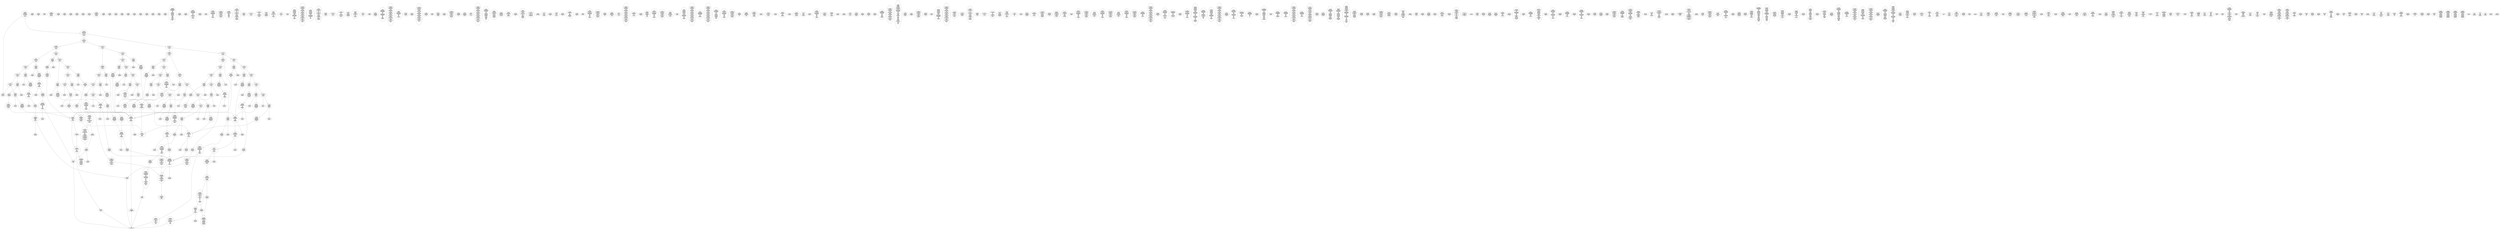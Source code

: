 /* Generated by GvGen v.1.0 (https://www.github.com/stricaud/gvgen) */

digraph G {
compound=true;
   node1 [label="[anywhere]"];
   node2 [label="# 0x0
PUSHX Data
PUSHX Data
MSTORE
PUSHX LogicData
CALLDATASIZE
LT
PUSHX Data
JUMPI
"];
   node3 [label="# 0xd
PUSHX Data
CALLDATALOAD
PUSHX BitData
SHR
PUSHX LogicData
GT
PUSHX Data
JUMPI
"];
   node4 [label="# 0x1e
PUSHX LogicData
GT
PUSHX Data
JUMPI
"];
   node5 [label="# 0x29
PUSHX LogicData
GT
PUSHX Data
JUMPI
"];
   node6 [label="# 0x34
PUSHX LogicData
EQ
PUSHX Data
JUMPI
"];
   node7 [label="# 0x3f
PUSHX LogicData
EQ
PUSHX Data
JUMPI
"];
   node8 [label="# 0x4a
PUSHX LogicData
EQ
PUSHX Data
JUMPI
"];
   node9 [label="# 0x55
PUSHX LogicData
EQ
PUSHX Data
JUMPI
"];
   node10 [label="# 0x60
PUSHX LogicData
EQ
PUSHX Data
JUMPI
"];
   node11 [label="# 0x6b
PUSHX Data
REVERT
"];
   node12 [label="# 0x6f
JUMPDEST
PUSHX LogicData
EQ
PUSHX Data
JUMPI
"];
   node13 [label="# 0x7b
PUSHX LogicData
EQ
PUSHX Data
JUMPI
"];
   node14 [label="# 0x86
PUSHX LogicData
EQ
PUSHX Data
JUMPI
"];
   node15 [label="# 0x91
PUSHX LogicData
EQ
PUSHX Data
JUMPI
"];
   node16 [label="# 0x9c
PUSHX Data
REVERT
"];
   node17 [label="# 0xa0
JUMPDEST
PUSHX LogicData
GT
PUSHX Data
JUMPI
"];
   node18 [label="# 0xac
PUSHX LogicData
EQ
PUSHX Data
JUMPI
"];
   node19 [label="# 0xb7
PUSHX LogicData
EQ
PUSHX Data
JUMPI
"];
   node20 [label="# 0xc2
PUSHX LogicData
EQ
PUSHX Data
JUMPI
"];
   node21 [label="# 0xcd
PUSHX LogicData
EQ
PUSHX Data
JUMPI
"];
   node22 [label="# 0xd8
PUSHX LogicData
EQ
PUSHX Data
JUMPI
"];
   node23 [label="# 0xe3
PUSHX Data
REVERT
"];
   node24 [label="# 0xe7
JUMPDEST
PUSHX LogicData
EQ
PUSHX Data
JUMPI
"];
   node25 [label="# 0xf3
PUSHX LogicData
EQ
PUSHX Data
JUMPI
"];
   node26 [label="# 0xfe
PUSHX LogicData
EQ
PUSHX Data
JUMPI
"];
   node27 [label="# 0x109
PUSHX LogicData
EQ
PUSHX Data
JUMPI
"];
   node28 [label="# 0x114
PUSHX Data
REVERT
"];
   node29 [label="# 0x118
JUMPDEST
PUSHX LogicData
GT
PUSHX Data
JUMPI
"];
   node30 [label="# 0x124
PUSHX LogicData
GT
PUSHX Data
JUMPI
"];
   node31 [label="# 0x12f
PUSHX LogicData
EQ
PUSHX Data
JUMPI
"];
   node32 [label="# 0x13a
PUSHX LogicData
EQ
PUSHX Data
JUMPI
"];
   node33 [label="# 0x145
PUSHX LogicData
EQ
PUSHX Data
JUMPI
"];
   node34 [label="# 0x150
PUSHX LogicData
EQ
PUSHX Data
JUMPI
"];
   node35 [label="# 0x15b
PUSHX LogicData
EQ
PUSHX Data
JUMPI
"];
   node36 [label="# 0x166
PUSHX Data
REVERT
"];
   node37 [label="# 0x16a
JUMPDEST
PUSHX LogicData
EQ
PUSHX Data
JUMPI
"];
   node38 [label="# 0x176
PUSHX LogicData
EQ
PUSHX Data
JUMPI
"];
   node39 [label="# 0x181
PUSHX LogicData
EQ
PUSHX Data
JUMPI
"];
   node40 [label="# 0x18c
PUSHX LogicData
EQ
PUSHX Data
JUMPI
"];
   node41 [label="# 0x197
PUSHX Data
REVERT
"];
   node42 [label="# 0x19b
JUMPDEST
PUSHX LogicData
GT
PUSHX Data
JUMPI
"];
   node43 [label="# 0x1a7
PUSHX LogicData
EQ
PUSHX Data
JUMPI
"];
   node44 [label="# 0x1b2
PUSHX LogicData
EQ
PUSHX Data
JUMPI
"];
   node45 [label="# 0x1bd
PUSHX LogicData
EQ
PUSHX Data
JUMPI
"];
   node46 [label="# 0x1c8
PUSHX LogicData
EQ
PUSHX Data
JUMPI
"];
   node47 [label="# 0x1d3
PUSHX LogicData
EQ
PUSHX Data
JUMPI
"];
   node48 [label="# 0x1de
PUSHX Data
REVERT
"];
   node49 [label="# 0x1e2
JUMPDEST
PUSHX LogicData
EQ
PUSHX Data
JUMPI
"];
   node50 [label="# 0x1ee
PUSHX LogicData
EQ
PUSHX Data
JUMPI
"];
   node51 [label="# 0x1f9
PUSHX LogicData
EQ
PUSHX Data
JUMPI
"];
   node52 [label="# 0x204
PUSHX LogicData
EQ
PUSHX Data
JUMPI
"];
   node53 [label="# 0x20f
JUMPDEST
PUSHX Data
REVERT
"];
   node54 [label="# 0x214
JUMPDEST
CALLVALUE
ISZERO
PUSHX Data
JUMPI
"];
   node55 [label="# 0x21c
PUSHX Data
REVERT
"];
   node56 [label="# 0x220
JUMPDEST
PUSHX Data
PUSHX Data
CALLDATASIZE
PUSHX Data
PUSHX Data
JUMP
"];
   node57 [label="# 0x22f
JUMPDEST
PUSHX Data
JUMP
"];
   node58 [label="# 0x234
JUMPDEST
PUSHX MemData
MLOAD
ISZERO
ISZERO
MSTORE
PUSHX ArithData
ADD
"];
   node59 [label="# 0x240
JUMPDEST
PUSHX MemData
MLOAD
SUB
RETURN
"];
   node60 [label="# 0x249
JUMPDEST
CALLVALUE
ISZERO
PUSHX Data
JUMPI
"];
   node61 [label="# 0x251
PUSHX Data
REVERT
"];
   node62 [label="# 0x255
JUMPDEST
PUSHX Data
PUSHX Data
CALLDATASIZE
PUSHX Data
PUSHX Data
JUMP
"];
   node63 [label="# 0x264
JUMPDEST
PUSHX Data
JUMP
"];
   node64 [label="# 0x269
JUMPDEST
STOP
"];
   node65 [label="# 0x26b
JUMPDEST
CALLVALUE
ISZERO
PUSHX Data
JUMPI
"];
   node66 [label="# 0x273
PUSHX Data
REVERT
"];
   node67 [label="# 0x277
JUMPDEST
PUSHX Data
PUSHX Data
JUMP
"];
   node68 [label="# 0x280
JUMPDEST
PUSHX MemData
MLOAD
PUSHX Data
PUSHX Data
JUMP
"];
   node69 [label="# 0x28d
JUMPDEST
CALLVALUE
ISZERO
PUSHX Data
JUMPI
"];
   node70 [label="# 0x295
PUSHX Data
REVERT
"];
   node71 [label="# 0x299
JUMPDEST
PUSHX Data
PUSHX Data
CALLDATASIZE
PUSHX Data
PUSHX Data
JUMP
"];
   node72 [label="# 0x2a8
JUMPDEST
PUSHX Data
JUMP
"];
   node73 [label="# 0x2ad
JUMPDEST
PUSHX MemData
MLOAD
PUSHX ArithData
PUSHX BitData
PUSHX BitData
SHL
SUB
AND
MSTORE
PUSHX ArithData
ADD
PUSHX Data
JUMP
"];
   node74 [label="# 0x2c5
JUMPDEST
CALLVALUE
ISZERO
PUSHX Data
JUMPI
"];
   node75 [label="# 0x2cd
PUSHX Data
REVERT
"];
   node76 [label="# 0x2d1
JUMPDEST
PUSHX Data
PUSHX Data
JUMP
"];
   node77 [label="# 0x2da
JUMPDEST
CALLVALUE
ISZERO
PUSHX Data
JUMPI
"];
   node78 [label="# 0x2e2
PUSHX Data
REVERT
"];
   node79 [label="# 0x2e6
JUMPDEST
PUSHX Data
PUSHX Data
CALLDATASIZE
PUSHX Data
PUSHX Data
JUMP
"];
   node80 [label="# 0x2f5
JUMPDEST
PUSHX Data
JUMP
"];
   node81 [label="# 0x2fa
JUMPDEST
CALLVALUE
ISZERO
PUSHX Data
JUMPI
"];
   node82 [label="# 0x302
PUSHX Data
REVERT
"];
   node83 [label="# 0x306
JUMPDEST
PUSHX Data
PUSHX StorData
SLOAD
JUMP
"];
   node84 [label="# 0x310
JUMPDEST
PUSHX MemData
MLOAD
MSTORE
PUSHX ArithData
ADD
PUSHX Data
JUMP
"];
   node85 [label="# 0x31e
JUMPDEST
CALLVALUE
ISZERO
PUSHX Data
JUMPI
"];
   node86 [label="# 0x326
PUSHX Data
REVERT
"];
   node87 [label="# 0x32a
JUMPDEST
PUSHX StorData
SLOAD
PUSHX Data
JUMP
"];
   node88 [label="# 0x333
JUMPDEST
CALLVALUE
ISZERO
PUSHX Data
JUMPI
"];
   node89 [label="# 0x33b
PUSHX Data
REVERT
"];
   node90 [label="# 0x33f
JUMPDEST
PUSHX Data
PUSHX StorData
SLOAD
JUMP
"];
   node91 [label="# 0x349
JUMPDEST
CALLVALUE
ISZERO
PUSHX Data
JUMPI
"];
   node92 [label="# 0x351
PUSHX Data
REVERT
"];
   node93 [label="# 0x355
JUMPDEST
PUSHX Data
PUSHX Data
CALLDATASIZE
PUSHX Data
PUSHX Data
JUMP
"];
   node94 [label="# 0x364
JUMPDEST
PUSHX Data
JUMP
"];
   node95 [label="# 0x369
JUMPDEST
CALLVALUE
ISZERO
PUSHX Data
JUMPI
"];
   node96 [label="# 0x371
PUSHX Data
REVERT
"];
   node97 [label="# 0x375
JUMPDEST
PUSHX Data
PUSHX Data
CALLDATASIZE
PUSHX Data
PUSHX Data
JUMP
"];
   node98 [label="# 0x384
JUMPDEST
PUSHX Data
JUMP
"];
   node99 [label="# 0x389
JUMPDEST
PUSHX Data
PUSHX Data
JUMP
"];
   node100 [label="# 0x391
JUMPDEST
CALLVALUE
ISZERO
PUSHX Data
JUMPI
"];
   node101 [label="# 0x399
PUSHX Data
REVERT
"];
   node102 [label="# 0x39d
JUMPDEST
PUSHX Data
PUSHX Data
CALLDATASIZE
PUSHX Data
PUSHX Data
JUMP
"];
   node103 [label="# 0x3ac
JUMPDEST
PUSHX Data
JUMP
"];
   node104 [label="# 0x3b1
JUMPDEST
CALLVALUE
ISZERO
PUSHX Data
JUMPI
"];
   node105 [label="# 0x3b9
PUSHX Data
REVERT
"];
   node106 [label="# 0x3bd
JUMPDEST
PUSHX Data
PUSHX Data
CALLDATASIZE
PUSHX Data
PUSHX Data
JUMP
"];
   node107 [label="# 0x3cc
JUMPDEST
PUSHX Data
JUMP
"];
   node108 [label="# 0x3d1
JUMPDEST
PUSHX MemData
MLOAD
PUSHX Data
PUSHX Data
JUMP
"];
   node109 [label="# 0x3de
JUMPDEST
CALLVALUE
ISZERO
PUSHX Data
JUMPI
"];
   node110 [label="# 0x3e6
PUSHX Data
REVERT
"];
   node111 [label="# 0x3ea
JUMPDEST
PUSHX Data
PUSHX Data
CALLDATASIZE
PUSHX Data
PUSHX Data
JUMP
"];
   node112 [label="# 0x3f9
JUMPDEST
PUSHX Data
JUMP
"];
   node113 [label="# 0x3fe
JUMPDEST
CALLVALUE
ISZERO
PUSHX Data
JUMPI
"];
   node114 [label="# 0x406
PUSHX Data
REVERT
"];
   node115 [label="# 0x40a
JUMPDEST
PUSHX Data
PUSHX Data
CALLDATASIZE
PUSHX Data
PUSHX Data
JUMP
"];
   node116 [label="# 0x419
JUMPDEST
PUSHX Data
JUMP
"];
   node117 [label="# 0x41e
JUMPDEST
CALLVALUE
ISZERO
PUSHX Data
JUMPI
"];
   node118 [label="# 0x426
PUSHX Data
REVERT
"];
   node119 [label="# 0x42a
JUMPDEST
PUSHX StorData
SLOAD
PUSHX Data
PUSHX Data
DIV
PUSHX BitData
AND
JUMP
"];
   node120 [label="# 0x43d
JUMPDEST
CALLVALUE
ISZERO
PUSHX Data
JUMPI
"];
   node121 [label="# 0x445
PUSHX Data
REVERT
"];
   node122 [label="# 0x449
JUMPDEST
PUSHX Data
PUSHX Data
CALLDATASIZE
PUSHX Data
PUSHX Data
JUMP
"];
   node123 [label="# 0x458
JUMPDEST
PUSHX Data
JUMP
"];
   node124 [label="# 0x45d
JUMPDEST
CALLVALUE
ISZERO
PUSHX Data
JUMPI
"];
   node125 [label="# 0x465
PUSHX Data
REVERT
"];
   node126 [label="# 0x469
JUMPDEST
PUSHX StorData
SLOAD
PUSHX Data
PUSHX BitData
AND
JUMP
"];
   node127 [label="# 0x477
JUMPDEST
CALLVALUE
ISZERO
PUSHX Data
JUMPI
"];
   node128 [label="# 0x47f
PUSHX Data
REVERT
"];
   node129 [label="# 0x483
JUMPDEST
PUSHX Data
PUSHX Data
CALLDATASIZE
PUSHX Data
PUSHX Data
JUMP
"];
   node130 [label="# 0x492
JUMPDEST
PUSHX Data
JUMP
"];
   node131 [label="# 0x497
JUMPDEST
CALLVALUE
ISZERO
PUSHX Data
JUMPI
"];
   node132 [label="# 0x49f
PUSHX Data
REVERT
"];
   node133 [label="# 0x4a3
JUMPDEST
PUSHX Data
PUSHX Data
CALLDATASIZE
PUSHX Data
PUSHX Data
JUMP
"];
   node134 [label="# 0x4b2
JUMPDEST
PUSHX Data
JUMP
"];
   node135 [label="# 0x4b7
JUMPDEST
CALLVALUE
ISZERO
PUSHX Data
JUMPI
"];
   node136 [label="# 0x4bf
PUSHX Data
REVERT
"];
   node137 [label="# 0x4c3
JUMPDEST
PUSHX Data
PUSHX Data
JUMP
"];
   node138 [label="# 0x4cc
JUMPDEST
CALLVALUE
ISZERO
PUSHX Data
JUMPI
"];
   node139 [label="# 0x4d4
PUSHX Data
REVERT
"];
   node140 [label="# 0x4d8
JUMPDEST
PUSHX Data
PUSHX Data
CALLDATASIZE
PUSHX Data
PUSHX Data
JUMP
"];
   node141 [label="# 0x4e7
JUMPDEST
PUSHX Data
JUMP
"];
   node142 [label="# 0x4ec
JUMPDEST
CALLVALUE
ISZERO
PUSHX Data
JUMPI
"];
   node143 [label="# 0x4f4
PUSHX Data
REVERT
"];
   node144 [label="# 0x4f8
JUMPDEST
PUSHX StorData
SLOAD
PUSHX ArithData
PUSHX BitData
PUSHX BitData
SHL
SUB
AND
PUSHX Data
JUMP
"];
   node145 [label="# 0x50a
JUMPDEST
CALLVALUE
ISZERO
PUSHX Data
JUMPI
"];
   node146 [label="# 0x512
PUSHX Data
REVERT
"];
   node147 [label="# 0x516
JUMPDEST
PUSHX Data
PUSHX Data
JUMP
"];
   node148 [label="# 0x51f
JUMPDEST
PUSHX Data
PUSHX Data
CALLDATASIZE
PUSHX Data
PUSHX Data
JUMP
"];
   node149 [label="# 0x52d
JUMPDEST
PUSHX Data
JUMP
"];
   node150 [label="# 0x532
JUMPDEST
CALLVALUE
ISZERO
PUSHX Data
JUMPI
"];
   node151 [label="# 0x53a
PUSHX Data
REVERT
"];
   node152 [label="# 0x53e
JUMPDEST
PUSHX Data
PUSHX Data
CALLDATASIZE
PUSHX Data
PUSHX Data
JUMP
"];
   node153 [label="# 0x54d
JUMPDEST
PUSHX Data
JUMP
"];
   node154 [label="# 0x552
JUMPDEST
CALLVALUE
ISZERO
PUSHX Data
JUMPI
"];
   node155 [label="# 0x55a
PUSHX Data
REVERT
"];
   node156 [label="# 0x55e
JUMPDEST
PUSHX Data
PUSHX Data
JUMP
"];
   node157 [label="# 0x567
JUMPDEST
CALLVALUE
ISZERO
PUSHX Data
JUMPI
"];
   node158 [label="# 0x56f
PUSHX Data
REVERT
"];
   node159 [label="# 0x573
JUMPDEST
PUSHX Data
PUSHX Data
CALLDATASIZE
PUSHX Data
PUSHX Data
JUMP
"];
   node160 [label="# 0x582
JUMPDEST
PUSHX Data
JUMP
"];
   node161 [label="# 0x587
JUMPDEST
CALLVALUE
ISZERO
PUSHX Data
JUMPI
"];
   node162 [label="# 0x58f
PUSHX Data
REVERT
"];
   node163 [label="# 0x593
JUMPDEST
PUSHX Data
PUSHX Data
JUMP
"];
   node164 [label="# 0x59c
JUMPDEST
CALLVALUE
ISZERO
PUSHX Data
JUMPI
"];
   node165 [label="# 0x5a4
PUSHX Data
REVERT
"];
   node166 [label="# 0x5a8
JUMPDEST
PUSHX Data
PUSHX Data
CALLDATASIZE
PUSHX Data
PUSHX Data
JUMP
"];
   node167 [label="# 0x5b7
JUMPDEST
PUSHX Data
JUMP
"];
   node168 [label="# 0x5bc
JUMPDEST
CALLVALUE
ISZERO
PUSHX Data
JUMPI
"];
   node169 [label="# 0x5c4
PUSHX Data
REVERT
"];
   node170 [label="# 0x5c8
JUMPDEST
PUSHX Data
PUSHX StorData
SLOAD
JUMP
"];
   node171 [label="# 0x5d2
JUMPDEST
CALLVALUE
ISZERO
PUSHX Data
JUMPI
"];
   node172 [label="# 0x5da
PUSHX Data
REVERT
"];
   node173 [label="# 0x5de
JUMPDEST
PUSHX Data
PUSHX Data
CALLDATASIZE
PUSHX Data
PUSHX Data
JUMP
"];
   node174 [label="# 0x5ed
JUMPDEST
PUSHX Data
JUMP
"];
   node175 [label="# 0x5f2
JUMPDEST
CALLVALUE
ISZERO
PUSHX Data
JUMPI
"];
   node176 [label="# 0x5fa
PUSHX Data
REVERT
"];
   node177 [label="# 0x5fe
JUMPDEST
PUSHX Data
PUSHX Data
CALLDATASIZE
PUSHX Data
PUSHX Data
JUMP
"];
   node178 [label="# 0x60d
JUMPDEST
PUSHX ArithData
PUSHX BitData
PUSHX BitData
SHL
SUB
AND
PUSHX Data
MSTORE
PUSHX Data
PUSHX Data
MSTORE
PUSHX Data
SHA3
AND
MSTORE
MSTORE
SHA3
SLOAD
PUSHX BitData
AND
JUMP
"];
   node179 [label="# 0x63b
JUMPDEST
CALLVALUE
ISZERO
PUSHX Data
JUMPI
"];
   node180 [label="# 0x643
PUSHX Data
REVERT
"];
   node181 [label="# 0x647
JUMPDEST
PUSHX Data
PUSHX Data
CALLDATASIZE
PUSHX Data
PUSHX Data
JUMP
"];
   node182 [label="# 0x656
JUMPDEST
PUSHX Data
JUMP
"];
   node183 [label="# 0x65b
JUMPDEST
CALLVALUE
ISZERO
PUSHX Data
JUMPI
"];
   node184 [label="# 0x663
PUSHX Data
REVERT
"];
   node185 [label="# 0x667
JUMPDEST
PUSHX Data
PUSHX Data
CALLDATASIZE
PUSHX Data
PUSHX Data
JUMP
"];
   node186 [label="# 0x676
JUMPDEST
PUSHX Data
JUMP
"];
   node187 [label="# 0x67b
JUMPDEST
PUSHX Data
PUSHX ArithData
PUSHX BitData
PUSHX BitData
SHL
SUB
NOT
AND
PUSHX BitData
PUSHX BitData
SHL
EQ
PUSHX Data
JUMPI
"];
   node188 [label="# 0x697
PUSHX Data
PUSHX Data
JUMP
"];
   node189 [label="# 0x6a0
JUMPDEST
JUMP
"];
   node190 [label="# 0x6a6
JUMPDEST
PUSHX StorData
SLOAD
PUSHX ArithData
PUSHX BitData
PUSHX BitData
SHL
SUB
AND
CALLER
EQ
PUSHX Data
JUMPI
"];
   node191 [label="# 0x6b9
PUSHX MemData
MLOAD
PUSHX BitData
PUSHX BitData
SHL
MSTORE
PUSHX ArithData
ADD
PUSHX Data
PUSHX Data
JUMP
"];
   node192 [label="# 0x6d0
JUMPDEST
PUSHX MemData
MLOAD
SUB
REVERT
"];
   node193 [label="# 0x6d9
JUMPDEST
PUSHX StorData
SLOAD
PUSHX BitData
NOT
AND
ISZERO
ISZERO
OR
SSTORE
JUMP
"];
   node194 [label="# 0x6ec
JUMPDEST
PUSHX Data
PUSHX StorData
SLOAD
PUSHX Data
PUSHX Data
JUMP
"];
   node195 [label="# 0x6fb
JUMPDEST
PUSHX ArithData
ADD
PUSHX ArithData
DIV
MUL
PUSHX ArithData
ADD
PUSHX MemData
MLOAD
ADD
PUSHX Data
MSTORE
MSTORE
PUSHX ArithData
ADD
SLOAD
PUSHX Data
PUSHX Data
JUMP
"];
   node196 [label="# 0x727
JUMPDEST
ISZERO
PUSHX Data
JUMPI
"];
   node197 [label="# 0x72e
PUSHX LogicData
LT
PUSHX Data
JUMPI
"];
   node198 [label="# 0x736
PUSHX ArithData
SLOAD
DIV
MUL
MSTORE
PUSHX ArithData
ADD
PUSHX Data
JUMP
"];
   node199 [label="# 0x749
JUMPDEST
ADD
PUSHX Data
MSTORE
PUSHX Data
PUSHX Data
SHA3
"];
   node200 [label="# 0x757
JUMPDEST
SLOAD
MSTORE
PUSHX ArithData
ADD
PUSHX ArithData
ADD
GT
PUSHX Data
JUMPI
"];
   node201 [label="# 0x76b
SUB
PUSHX BitData
AND
ADD
"];
   node202 [label="# 0x774
JUMPDEST
JUMP
"];
   node203 [label="# 0x77e
JUMPDEST
PUSHX Data
MSTORE
PUSHX Data
PUSHX Data
MSTORE
PUSHX Data
SHA3
SLOAD
PUSHX ArithData
PUSHX BitData
PUSHX BitData
SHL
SUB
AND
PUSHX Data
JUMPI
"];
   node204 [label="# 0x79b
PUSHX MemData
MLOAD
PUSHX BitData
PUSHX BitData
SHL
MSTORE
PUSHX Data
PUSHX ArithData
ADD
MSTORE
PUSHX Data
PUSHX ArithData
ADD
MSTORE
PUSHX Data
PUSHX ArithData
ADD
MSTORE
PUSHX BitData
PUSHX BitData
SHL
PUSHX ArithData
ADD
MSTORE
PUSHX ArithData
ADD
PUSHX Data
JUMP
"];
   node205 [label="# 0x7f7
JUMPDEST
PUSHX Data
MSTORE
PUSHX Data
PUSHX Data
MSTORE
PUSHX Data
SHA3
SLOAD
PUSHX ArithData
PUSHX BitData
PUSHX BitData
SHL
SUB
AND
JUMP
"];
   node206 [label="# 0x813
JUMPDEST
PUSHX StorData
SLOAD
PUSHX Data
PUSHX Data
JUMP
"];
   node207 [label="# 0x820
JUMPDEST
PUSHX ArithData
ADD
PUSHX ArithData
DIV
MUL
PUSHX ArithData
ADD
PUSHX MemData
MLOAD
ADD
PUSHX Data
MSTORE
MSTORE
PUSHX ArithData
ADD
SLOAD
PUSHX Data
PUSHX Data
JUMP
"];
   node208 [label="# 0x84c
JUMPDEST
ISZERO
PUSHX Data
JUMPI
"];
   node209 [label="# 0x853
PUSHX LogicData
LT
PUSHX Data
JUMPI
"];
   node210 [label="# 0x85b
PUSHX ArithData
SLOAD
DIV
MUL
MSTORE
PUSHX ArithData
ADD
PUSHX Data
JUMP
"];
   node211 [label="# 0x86e
JUMPDEST
ADD
PUSHX Data
MSTORE
PUSHX Data
PUSHX Data
SHA3
"];
   node212 [label="# 0x87c
JUMPDEST
SLOAD
MSTORE
PUSHX ArithData
ADD
PUSHX ArithData
ADD
GT
PUSHX Data
JUMPI
"];
   node213 [label="# 0x890
SUB
PUSHX BitData
AND
ADD
"];
   node214 [label="# 0x899
JUMPDEST
JUMP
"];
   node215 [label="# 0x8a1
JUMPDEST
PUSHX Data
PUSHX Data
PUSHX Data
JUMP
"];
   node216 [label="# 0x8ac
JUMPDEST
PUSHX ArithData
PUSHX BitData
PUSHX BitData
SHL
SUB
AND
PUSHX ArithData
PUSHX BitData
PUSHX BitData
SHL
SUB
AND
EQ
ISZERO
PUSHX Data
JUMPI
"];
   node217 [label="# 0x8c9
PUSHX MemData
MLOAD
PUSHX BitData
PUSHX BitData
SHL
MSTORE
PUSHX Data
PUSHX ArithData
ADD
MSTORE
PUSHX Data
PUSHX ArithData
ADD
MSTORE
PUSHX Data
PUSHX ArithData
ADD
MSTORE
PUSHX BitData
PUSHX BitData
SHL
PUSHX ArithData
ADD
MSTORE
PUSHX ArithData
ADD
PUSHX Data
JUMP
"];
   node218 [label="# 0x91a
JUMPDEST
CALLER
PUSHX ArithData
PUSHX BitData
PUSHX BitData
SHL
SUB
AND
EQ
PUSHX Data
JUMPI
"];
   node219 [label="# 0x92c
PUSHX Data
CALLER
PUSHX Data
JUMP
"];
   node220 [label="# 0x936
JUMPDEST
PUSHX Data
JUMPI
"];
   node221 [label="# 0x93b
PUSHX MemData
MLOAD
PUSHX BitData
PUSHX BitData
SHL
MSTORE
PUSHX Data
PUSHX ArithData
ADD
MSTORE
PUSHX Data
PUSHX ArithData
ADD
MSTORE
PUSHX Data
PUSHX ArithData
ADD
MSTORE
PUSHX Data
PUSHX ArithData
ADD
MSTORE
PUSHX ArithData
ADD
PUSHX Data
JUMP
"];
   node222 [label="# 0x9a8
JUMPDEST
PUSHX Data
PUSHX Data
JUMP
"];
   node223 [label="# 0x9b2
JUMPDEST
JUMP
"];
   node224 [label="# 0x9b7
JUMPDEST
PUSHX Data
CALLER
PUSHX Data
JUMP
"];
   node225 [label="# 0x9c1
JUMPDEST
PUSHX Data
JUMPI
"];
   node226 [label="# 0x9c6
PUSHX MemData
MLOAD
PUSHX BitData
PUSHX BitData
SHL
MSTORE
PUSHX ArithData
ADD
PUSHX Data
PUSHX Data
JUMP
"];
   node227 [label="# 0x9dd
JUMPDEST
PUSHX Data
PUSHX Data
JUMP
"];
   node228 [label="# 0x9e8
JUMPDEST
PUSHX Data
PUSHX Data
PUSHX Data
JUMP
"];
   node229 [label="# 0x9f3
JUMPDEST
LT
PUSHX Data
JUMPI
"];
   node230 [label="# 0x9fa
PUSHX MemData
MLOAD
PUSHX BitData
PUSHX BitData
SHL
MSTORE
PUSHX Data
PUSHX ArithData
ADD
MSTORE
PUSHX Data
PUSHX ArithData
ADD
MSTORE
PUSHX Data
PUSHX ArithData
ADD
MSTORE
PUSHX BitData
PUSHX BitData
SHL
PUSHX ArithData
ADD
MSTORE
PUSHX ArithData
ADD
PUSHX Data
JUMP
"];
   node231 [label="# 0xa55
JUMPDEST
PUSHX ArithData
PUSHX BitData
PUSHX BitData
SHL
SUB
AND
PUSHX Data
MSTORE
PUSHX Data
PUSHX Data
MSTORE
PUSHX Data
SHA3
MSTORE
MSTORE
SHA3
SLOAD
JUMP
"];
   node232 [label="# 0xa7e
JUMPDEST
PUSHX StorData
SLOAD
PUSHX ArithData
PUSHX BitData
PUSHX BitData
SHL
SUB
AND
CALLER
EQ
PUSHX Data
JUMPI
"];
   node233 [label="# 0xa91
PUSHX MemData
MLOAD
PUSHX BitData
PUSHX BitData
SHL
MSTORE
PUSHX ArithData
ADD
PUSHX Data
PUSHX Data
JUMP
"];
   node234 [label="# 0xaa8
JUMPDEST
PUSHX MemData
MLOAD
PUSHX Data
CALLER
SELFBALANCE
GAS
CALL
RETURNDATASIZE
PUSHX LogicData
EQ
PUSHX Data
JUMPI
"];
   node235 [label="# 0xac9
PUSHX MemData
MLOAD
PUSHX BitData
NOT
PUSHX ArithData
RETURNDATASIZE
ADD
AND
ADD
PUSHX Data
MSTORE
RETURNDATASIZE
MSTORE
RETURNDATASIZE
PUSHX Data
PUSHX ArithData
ADD
RETURNDATACOPY
PUSHX Data
JUMP
"];
   node236 [label="# 0xaea
JUMPDEST
PUSHX Data
"];
   node237 [label="# 0xaef
JUMPDEST
PUSHX Data
JUMPI
"];
   node238 [label="# 0xaf9
PUSHX Data
REVERT
"];
   node239 [label="# 0xafd
JUMPDEST
JUMP
"];
   node240 [label="# 0xb00
JUMPDEST
PUSHX Data
PUSHX MemData
MLOAD
PUSHX ArithData
ADD
PUSHX Data
MSTORE
PUSHX Data
MSTORE
PUSHX Data
JUMP
"];
   node241 [label="# 0xb1b
JUMPDEST
PUSHX Data
PUSHX Data
PUSHX Data
PUSHX Data
JUMP
"];
   node242 [label="# 0xb28
JUMPDEST
PUSHX Data
PUSHX LogicData
GT
ISZERO
PUSHX Data
JUMPI
"];
   node243 [label="# 0xb3e
PUSHX Data
PUSHX Data
JUMP
"];
   node244 [label="# 0xb45
JUMPDEST
PUSHX MemData
MLOAD
MSTORE
PUSHX ArithData
MUL
PUSHX ArithData
ADD
ADD
PUSHX Data
MSTORE
ISZERO
PUSHX Data
JUMPI
"];
   node245 [label="# 0xb5f
PUSHX ArithData
ADD
PUSHX ArithData
MUL
CALLDATASIZE
CALLDATACOPY
ADD
"];
   node246 [label="# 0xb6e
JUMPDEST
PUSHX Data
"];
   node247 [label="# 0xb74
JUMPDEST
LT
ISZERO
PUSHX Data
JUMPI
"];
   node248 [label="# 0xb7d
PUSHX Data
PUSHX Data
JUMP
"];
   node249 [label="# 0xb86
JUMPDEST
MLOAD
LT
PUSHX Data
JUMPI
"];
   node250 [label="# 0xb91
PUSHX Data
PUSHX Data
JUMP
"];
   node251 [label="# 0xb98
JUMPDEST
PUSHX ArithData
MUL
ADD
ADD
MSTORE
PUSHX Data
PUSHX Data
JUMP
"];
   node252 [label="# 0xbad
JUMPDEST
PUSHX Data
JUMP
"];
   node253 [label="# 0xbb5
JUMPDEST
JUMP
"];
   node254 [label="# 0xbbd
JUMPDEST
PUSHX StorData
SLOAD
PUSHX ArithData
PUSHX BitData
PUSHX BitData
SHL
SUB
AND
CALLER
EQ
PUSHX Data
JUMPI
"];
   node255 [label="# 0xbd0
PUSHX MemData
MLOAD
PUSHX BitData
PUSHX BitData
SHL
MSTORE
PUSHX ArithData
ADD
PUSHX Data
PUSHX Data
JUMP
"];
   node256 [label="# 0xbe7
JUMPDEST
PUSHX Data
SSTORE
JUMP
"];
   node257 [label="# 0xbec
JUMPDEST
PUSHX Data
PUSHX Data
PUSHX StorData
SLOAD
JUMP
"];
   node258 [label="# 0xbf7
JUMPDEST
LT
PUSHX Data
JUMPI
"];
   node259 [label="# 0xbfe
PUSHX MemData
MLOAD
PUSHX BitData
PUSHX BitData
SHL
MSTORE
PUSHX Data
PUSHX ArithData
ADD
MSTORE
PUSHX Data
PUSHX ArithData
ADD
MSTORE
PUSHX Data
PUSHX ArithData
ADD
MSTORE
PUSHX BitData
PUSHX BitData
SHL
PUSHX ArithData
ADD
MSTORE
PUSHX ArithData
ADD
PUSHX Data
JUMP
"];
   node260 [label="# 0xc5a
JUMPDEST
PUSHX StorData
SLOAD
LT
PUSHX Data
JUMPI
"];
   node261 [label="# 0xc66
PUSHX Data
PUSHX Data
JUMP
"];
   node262 [label="# 0xc6d
JUMPDEST
PUSHX Data
MSTORE
PUSHX Data
PUSHX Data
SHA3
ADD
SLOAD
JUMP
"];
   node263 [label="# 0xc7f
JUMPDEST
PUSHX StorData
SLOAD
PUSHX ArithData
PUSHX BitData
PUSHX BitData
SHL
SUB
AND
CALLER
EQ
PUSHX Data
JUMPI
"];
   node264 [label="# 0xc92
PUSHX MemData
MLOAD
PUSHX BitData
PUSHX BitData
SHL
MSTORE
PUSHX ArithData
ADD
PUSHX Data
PUSHX Data
JUMP
"];
   node265 [label="# 0xca9
JUMPDEST
MLOAD
PUSHX Data
PUSHX Data
PUSHX ArithData
ADD
PUSHX Data
JUMP
"];
   node266 [label="# 0xcbc
JUMPDEST
JUMP
"];
   node267 [label="# 0xcc0
JUMPDEST
PUSHX Data
MSTORE
PUSHX Data
PUSHX Data
MSTORE
PUSHX Data
SHA3
SLOAD
PUSHX ArithData
PUSHX BitData
PUSHX BitData
SHL
SUB
AND
PUSHX Data
JUMPI
"];
   node268 [label="# 0xcde
PUSHX MemData
MLOAD
PUSHX BitData
PUSHX BitData
SHL
MSTORE
PUSHX Data
PUSHX ArithData
ADD
MSTORE
PUSHX Data
PUSHX ArithData
ADD
MSTORE
PUSHX Data
PUSHX ArithData
ADD
MSTORE
PUSHX BitData
PUSHX BitData
SHL
PUSHX ArithData
ADD
MSTORE
PUSHX ArithData
ADD
PUSHX Data
JUMP
"];
   node269 [label="# 0xd37
JUMPDEST
PUSHX Data
PUSHX ArithData
PUSHX BitData
PUSHX BitData
SHL
SUB
AND
PUSHX Data
JUMPI
"];
   node270 [label="# 0xd48
PUSHX MemData
MLOAD
PUSHX BitData
PUSHX BitData
SHL
MSTORE
PUSHX Data
PUSHX ArithData
ADD
MSTORE
PUSHX Data
PUSHX ArithData
ADD
MSTORE
PUSHX Data
PUSHX ArithData
ADD
MSTORE
PUSHX BitData
PUSHX BitData
SHL
PUSHX ArithData
ADD
MSTORE
PUSHX ArithData
ADD
PUSHX Data
JUMP
"];
   node271 [label="# 0xda2
JUMPDEST
PUSHX ArithData
PUSHX BitData
PUSHX BitData
SHL
SUB
AND
PUSHX Data
MSTORE
PUSHX Data
PUSHX Data
MSTORE
PUSHX Data
SHA3
SLOAD
JUMP
"];
   node272 [label="# 0xdbe
JUMPDEST
PUSHX StorData
SLOAD
PUSHX ArithData
PUSHX BitData
PUSHX BitData
SHL
SUB
AND
CALLER
EQ
PUSHX Data
JUMPI
"];
   node273 [label="# 0xdd1
PUSHX MemData
MLOAD
PUSHX BitData
PUSHX BitData
SHL
MSTORE
PUSHX ArithData
ADD
PUSHX Data
PUSHX Data
JUMP
"];
   node274 [label="# 0xde8
JUMPDEST
PUSHX Data
PUSHX Data
PUSHX Data
JUMP
"];
   node275 [label="# 0xdf2
JUMPDEST
JUMP
"];
   node276 [label="# 0xdf4
JUMPDEST
PUSHX StorData
SLOAD
PUSHX ArithData
PUSHX BitData
PUSHX BitData
SHL
SUB
AND
CALLER
EQ
PUSHX Data
JUMPI
"];
   node277 [label="# 0xe07
PUSHX MemData
MLOAD
PUSHX BitData
PUSHX BitData
SHL
MSTORE
PUSHX ArithData
ADD
PUSHX Data
PUSHX Data
JUMP
"];
   node278 [label="# 0xe1e
JUMPDEST
PUSHX Data
SSTORE
JUMP
"];
   node279 [label="# 0xe23
JUMPDEST
PUSHX Data
PUSHX StorData
SLOAD
PUSHX Data
PUSHX Data
JUMP
"];
   node280 [label="# 0xe32
JUMPDEST
PUSHX Data
PUSHX Data
PUSHX StorData
SLOAD
JUMP
"];
   node281 [label="# 0xe3d
JUMPDEST
PUSHX StorData
SLOAD
PUSHX BitData
AND
ISZERO
PUSHX Data
JUMPI
"];
   node282 [label="# 0xe4c
PUSHX Data
REVERT
"];
   node283 [label="# 0xe50
JUMPDEST
PUSHX LogicData
GT
PUSHX Data
JUMPI
"];
   node284 [label="# 0xe59
PUSHX Data
REVERT
"];
   node285 [label="# 0xe5d
JUMPDEST
PUSHX StorData
SLOAD
GT
ISZERO
PUSHX Data
JUMPI
"];
   node286 [label="# 0xe68
PUSHX Data
REVERT
"];
   node287 [label="# 0xe6c
JUMPDEST
PUSHX StorData
SLOAD
PUSHX Data
PUSHX Data
JUMP
"];
   node288 [label="# 0xe79
JUMPDEST
GT
ISZERO
PUSHX Data
JUMPI
"];
   node289 [label="# 0xe80
PUSHX Data
REVERT
"];
   node290 [label="# 0xe84
JUMPDEST
PUSHX StorData
SLOAD
PUSHX ArithData
PUSHX BitData
PUSHX BitData
SHL
SUB
AND
CALLER
EQ
PUSHX Data
JUMPI
"];
   node291 [label="# 0xe97
PUSHX StorData
SLOAD
PUSHX Data
PUSHX Data
JUMP
"];
   node292 [label="# 0xea4
JUMPDEST
CALLVALUE
LT
ISZERO
PUSHX Data
JUMPI
"];
   node293 [label="# 0xeac
PUSHX Data
REVERT
"];
   node294 [label="# 0xeb0
JUMPDEST
PUSHX Data
"];
   node295 [label="# 0xeb3
JUMPDEST
GT
PUSHX Data
JUMPI
"];
   node296 [label="# 0xebb
PUSHX Data
CALLER
PUSHX Data
PUSHX Data
JUMP
"];
   node297 [label="# 0xec8
JUMPDEST
PUSHX Data
JUMP
"];
   node298 [label="# 0xecd
JUMPDEST
PUSHX Data
PUSHX Data
JUMP
"];
   node299 [label="# 0xed7
JUMPDEST
PUSHX Data
JUMP
"];
   node300 [label="# 0xedf
JUMPDEST
PUSHX ArithData
PUSHX BitData
PUSHX BitData
SHL
SUB
AND
CALLER
EQ
ISZERO
PUSHX Data
JUMPI
"];
   node301 [label="# 0xef1
PUSHX MemData
MLOAD
PUSHX BitData
PUSHX BitData
SHL
MSTORE
PUSHX Data
PUSHX ArithData
ADD
MSTORE
PUSHX Data
PUSHX ArithData
ADD
MSTORE
PUSHX Data
PUSHX ArithData
ADD
MSTORE
PUSHX ArithData
ADD
PUSHX Data
JUMP
"];
   node302 [label="# 0xf38
JUMPDEST
CALLER
PUSHX Data
MSTORE
PUSHX Data
PUSHX ArithData
MSTORE
PUSHX MemData
SHA3
PUSHX ArithData
PUSHX BitData
PUSHX BitData
SHL
SUB
AND
MSTORE
MSTORE
SHA3
SLOAD
PUSHX BitData
NOT
AND
ISZERO
ISZERO
OR
SSTORE
MLOAD
MSTORE
PUSHX Data
ADD
PUSHX MemData
MLOAD
SUB
LOGX
JUMP
"];
   node303 [label="# 0xfa4
JUMPDEST
PUSHX StorData
SLOAD
PUSHX ArithData
PUSHX BitData
PUSHX BitData
SHL
SUB
AND
CALLER
EQ
PUSHX Data
JUMPI
"];
   node304 [label="# 0xfb7
PUSHX MemData
MLOAD
PUSHX BitData
PUSHX BitData
SHL
MSTORE
PUSHX ArithData
ADD
PUSHX Data
PUSHX Data
JUMP
"];
   node305 [label="# 0xfce
JUMPDEST
PUSHX StorData
SLOAD
PUSHX BitData
NOT
AND
PUSHX BitData
OR
SSTORE
JUMP
"];
   node306 [label="# 0xfdf
JUMPDEST
PUSHX Data
CALLER
PUSHX Data
JUMP
"];
   node307 [label="# 0xfe9
JUMPDEST
PUSHX Data
JUMPI
"];
   node308 [label="# 0xfee
PUSHX MemData
MLOAD
PUSHX BitData
PUSHX BitData
SHL
MSTORE
PUSHX ArithData
ADD
PUSHX Data
PUSHX Data
JUMP
"];
   node309 [label="# 0x1005
JUMPDEST
PUSHX Data
PUSHX Data
JUMP
"];
   node310 [label="# 0x1011
JUMPDEST
JUMP
"];
   node311 [label="# 0x1017
JUMPDEST
PUSHX StorData
SLOAD
PUSHX Data
PUSHX Data
JUMP
"];
   node312 [label="# 0x1024
JUMPDEST
PUSHX Data
MSTORE
PUSHX Data
PUSHX Data
MSTORE
PUSHX Data
SHA3
SLOAD
PUSHX Data
PUSHX ArithData
PUSHX BitData
PUSHX BitData
SHL
SUB
AND
PUSHX Data
JUMPI
"];
   node313 [label="# 0x1044
PUSHX MemData
MLOAD
PUSHX BitData
PUSHX BitData
SHL
MSTORE
PUSHX Data
PUSHX ArithData
ADD
MSTORE
PUSHX Data
PUSHX ArithData
ADD
MSTORE
PUSHX Data
PUSHX ArithData
ADD
MSTORE
PUSHX BitData
PUSHX BitData
SHL
PUSHX ArithData
ADD
MSTORE
PUSHX ArithData
ADD
PUSHX Data
JUMP
"];
   node314 [label="# 0x10a3
JUMPDEST
PUSHX StorData
SLOAD
PUSHX Data
DIV
PUSHX BitData
AND
PUSHX Data
JUMPI
"];
   node315 [label="# 0x10b3
PUSHX StorData
SLOAD
PUSHX Data
PUSHX Data
JUMP
"];
   node316 [label="# 0x10bf
JUMPDEST
PUSHX ArithData
ADD
PUSHX ArithData
DIV
MUL
PUSHX ArithData
ADD
PUSHX MemData
MLOAD
ADD
PUSHX Data
MSTORE
MSTORE
PUSHX ArithData
ADD
SLOAD
PUSHX Data
PUSHX Data
JUMP
"];
   node317 [label="# 0x10eb
JUMPDEST
ISZERO
PUSHX Data
JUMPI
"];
   node318 [label="# 0x10f2
PUSHX LogicData
LT
PUSHX Data
JUMPI
"];
   node319 [label="# 0x10fa
PUSHX ArithData
SLOAD
DIV
MUL
MSTORE
PUSHX ArithData
ADD
PUSHX Data
JUMP
"];
   node320 [label="# 0x110d
JUMPDEST
ADD
PUSHX Data
MSTORE
PUSHX Data
PUSHX Data
SHA3
"];
   node321 [label="# 0x111b
JUMPDEST
SLOAD
MSTORE
PUSHX ArithData
ADD
PUSHX ArithData
ADD
GT
PUSHX Data
JUMPI
"];
   node322 [label="# 0x112f
SUB
PUSHX BitData
AND
ADD
"];
   node323 [label="# 0x1138
JUMPDEST
JUMP
"];
   node324 [label="# 0x1144
JUMPDEST
PUSHX Data
PUSHX Data
PUSHX Data
JUMP
"];
   node325 [label="# 0x114e
JUMPDEST
PUSHX LogicData
MLOAD
GT
PUSHX Data
JUMPI
"];
   node326 [label="# 0x115a
PUSHX MemData
MLOAD
PUSHX ArithData
ADD
PUSHX Data
MSTORE
PUSHX Data
MSTORE
PUSHX Data
JUMP
"];
   node327 [label="# 0x116e
JUMPDEST
PUSHX Data
PUSHX Data
JUMP
"];
   node328 [label="# 0x1178
JUMPDEST
PUSHX Data
PUSHX MemData
MLOAD
PUSHX ArithData
ADD
PUSHX Data
PUSHX Data
JUMP
"];
   node329 [label="# 0x118c
JUMPDEST
PUSHX MemData
MLOAD
PUSHX ArithData
SUB
SUB
MSTORE
PUSHX Data
MSTORE
"];
   node330 [label="# 0x119c
JUMPDEST
JUMP
"];
   node331 [label="# 0x11a3
JUMPDEST
PUSHX StorData
SLOAD
PUSHX ArithData
PUSHX BitData
PUSHX BitData
SHL
SUB
AND
CALLER
EQ
PUSHX Data
JUMPI
"];
   node332 [label="# 0x11b6
PUSHX MemData
MLOAD
PUSHX BitData
PUSHX BitData
SHL
MSTORE
PUSHX ArithData
ADD
PUSHX Data
PUSHX Data
JUMP
"];
   node333 [label="# 0x11cd
JUMPDEST
MLOAD
PUSHX Data
PUSHX Data
PUSHX ArithData
ADD
PUSHX Data
JUMP
"];
   node334 [label="# 0x11e0
JUMPDEST
PUSHX StorData
SLOAD
PUSHX ArithData
PUSHX BitData
PUSHX BitData
SHL
SUB
AND
CALLER
EQ
PUSHX Data
JUMPI
"];
   node335 [label="# 0x11f3
PUSHX MemData
MLOAD
PUSHX BitData
PUSHX BitData
SHL
MSTORE
PUSHX ArithData
ADD
PUSHX Data
PUSHX Data
JUMP
"];
   node336 [label="# 0x120a
JUMPDEST
MLOAD
PUSHX Data
PUSHX Data
PUSHX ArithData
ADD
PUSHX Data
JUMP
"];
   node337 [label="# 0x121d
JUMPDEST
PUSHX StorData
SLOAD
PUSHX ArithData
PUSHX BitData
PUSHX BitData
SHL
SUB
AND
CALLER
EQ
PUSHX Data
JUMPI
"];
   node338 [label="# 0x1230
PUSHX MemData
MLOAD
PUSHX BitData
PUSHX BitData
SHL
MSTORE
PUSHX ArithData
ADD
PUSHX Data
PUSHX Data
JUMP
"];
   node339 [label="# 0x1247
JUMPDEST
PUSHX ArithData
PUSHX BitData
PUSHX BitData
SHL
SUB
AND
PUSHX Data
JUMPI
"];
   node340 [label="# 0x1256
PUSHX MemData
MLOAD
PUSHX BitData
PUSHX BitData
SHL
MSTORE
PUSHX Data
PUSHX ArithData
ADD
MSTORE
PUSHX Data
PUSHX ArithData
ADD
MSTORE
PUSHX Data
PUSHX ArithData
ADD
MSTORE
PUSHX BitData
PUSHX BitData
SHL
PUSHX ArithData
ADD
MSTORE
PUSHX ArithData
ADD
PUSHX Data
JUMP
"];
   node341 [label="# 0x12ac
JUMPDEST
PUSHX Data
PUSHX Data
JUMP
"];
   node342 [label="# 0x12b5
JUMPDEST
PUSHX Data
PUSHX ArithData
PUSHX BitData
PUSHX BitData
SHL
SUB
NOT
AND
PUSHX BitData
PUSHX BitData
SHL
EQ
PUSHX Data
JUMPI
"];
   node343 [label="# 0x12d1
PUSHX ArithData
PUSHX BitData
PUSHX BitData
SHL
SUB
NOT
AND
PUSHX BitData
PUSHX BitData
SHL
EQ
"];
   node344 [label="# 0x12e6
JUMPDEST
PUSHX Data
JUMPI
"];
   node345 [label="# 0x12ec
PUSHX BitData
PUSHX BitData
SHL
PUSHX ArithData
PUSHX BitData
PUSHX BitData
SHL
SUB
NOT
AND
EQ
PUSHX Data
JUMP
"];
   node346 [label="# 0x1305
JUMPDEST
PUSHX Data
MSTORE
PUSHX Data
PUSHX Data
MSTORE
PUSHX Data
SHA3
SLOAD
PUSHX ArithData
PUSHX BitData
PUSHX BitData
SHL
SUB
NOT
AND
PUSHX ArithData
PUSHX BitData
PUSHX BitData
SHL
SUB
AND
OR
SSTORE
PUSHX Data
PUSHX Data
JUMP
"];
   node347 [label="# 0x133a
JUMPDEST
PUSHX ArithData
PUSHX BitData
PUSHX BitData
SHL
SUB
AND
PUSHX Data
PUSHX MemData
MLOAD
PUSHX MemData
MLOAD
SUB
LOGX
JUMP
"];
   node348 [label="# 0x1373
JUMPDEST
PUSHX Data
MSTORE
PUSHX Data
PUSHX Data
MSTORE
PUSHX Data
SHA3
SLOAD
PUSHX ArithData
PUSHX BitData
PUSHX BitData
SHL
SUB
AND
PUSHX Data
JUMPI
"];
   node349 [label="# 0x1390
PUSHX MemData
MLOAD
PUSHX BitData
PUSHX BitData
SHL
MSTORE
PUSHX Data
PUSHX ArithData
ADD
MSTORE
PUSHX Data
PUSHX ArithData
ADD
MSTORE
PUSHX Data
PUSHX ArithData
ADD
MSTORE
PUSHX BitData
PUSHX BitData
SHL
PUSHX ArithData
ADD
MSTORE
PUSHX ArithData
ADD
PUSHX Data
JUMP
"];
   node350 [label="# 0x13ec
JUMPDEST
PUSHX Data
PUSHX Data
PUSHX Data
JUMP
"];
   node351 [label="# 0x13f7
JUMPDEST
PUSHX ArithData
PUSHX BitData
PUSHX BitData
SHL
SUB
AND
PUSHX ArithData
PUSHX BitData
PUSHX BitData
SHL
SUB
AND
EQ
PUSHX Data
JUMPI
"];
   node352 [label="# 0x1414
PUSHX ArithData
PUSHX BitData
PUSHX BitData
SHL
SUB
AND
PUSHX Data
PUSHX Data
JUMP
"];
   node353 [label="# 0x1427
JUMPDEST
PUSHX ArithData
PUSHX BitData
PUSHX BitData
SHL
SUB
AND
EQ
"];
   node354 [label="# 0x1432
JUMPDEST
PUSHX Data
JUMPI
"];
   node355 [label="# 0x1438
PUSHX ArithData
PUSHX BitData
PUSHX BitData
SHL
SUB
AND
PUSHX Data
MSTORE
PUSHX Data
PUSHX Data
MSTORE
PUSHX Data
SHA3
AND
MSTORE
MSTORE
SHA3
SLOAD
PUSHX BitData
AND
"];
   node356 [label="# 0x1462
JUMPDEST
JUMP
"];
   node357 [label="# 0x146a
JUMPDEST
PUSHX ArithData
PUSHX BitData
PUSHX BitData
SHL
SUB
AND
PUSHX Data
PUSHX Data
JUMP
"];
   node358 [label="# 0x147d
JUMPDEST
PUSHX ArithData
PUSHX BitData
PUSHX BitData
SHL
SUB
AND
EQ
PUSHX Data
JUMPI
"];
   node359 [label="# 0x148c
PUSHX MemData
MLOAD
PUSHX BitData
PUSHX BitData
SHL
MSTORE
PUSHX Data
PUSHX ArithData
ADD
MSTORE
PUSHX Data
PUSHX ArithData
ADD
MSTORE
PUSHX Data
PUSHX ArithData
ADD
MSTORE
PUSHX BitData
PUSHX BitData
SHL
PUSHX ArithData
ADD
MSTORE
PUSHX ArithData
ADD
PUSHX Data
JUMP
"];
   node360 [label="# 0x14e5
JUMPDEST
PUSHX ArithData
PUSHX BitData
PUSHX BitData
SHL
SUB
AND
PUSHX Data
JUMPI
"];
   node361 [label="# 0x14f4
PUSHX MemData
MLOAD
PUSHX BitData
PUSHX BitData
SHL
MSTORE
PUSHX Data
PUSHX ArithData
ADD
MSTORE
PUSHX ArithData
ADD
MSTORE
PUSHX Data
PUSHX ArithData
ADD
MSTORE
PUSHX BitData
PUSHX BitData
SHL
PUSHX ArithData
ADD
MSTORE
PUSHX ArithData
ADD
PUSHX Data
JUMP
"];
   node362 [label="# 0x1547
JUMPDEST
PUSHX Data
PUSHX Data
JUMP
"];
   node363 [label="# 0x1552
JUMPDEST
PUSHX Data
PUSHX Data
PUSHX Data
JUMP
"];
   node364 [label="# 0x155d
JUMPDEST
PUSHX ArithData
PUSHX BitData
PUSHX BitData
SHL
SUB
AND
PUSHX Data
MSTORE
PUSHX Data
PUSHX Data
MSTORE
PUSHX Data
SHA3
SLOAD
PUSHX Data
PUSHX Data
PUSHX Data
JUMP
"];
   node365 [label="# 0x1586
JUMPDEST
SSTORE
PUSHX ArithData
PUSHX BitData
PUSHX BitData
SHL
SUB
AND
PUSHX Data
MSTORE
PUSHX Data
PUSHX Data
MSTORE
PUSHX Data
SHA3
SLOAD
PUSHX Data
PUSHX Data
PUSHX Data
JUMP
"];
   node366 [label="# 0x15b4
JUMPDEST
SSTORE
PUSHX Data
MSTORE
PUSHX Data
PUSHX Data
MSTORE
PUSHX MemData
SHA3
SLOAD
PUSHX ArithData
PUSHX BitData
PUSHX BitData
SHL
SUB
NOT
AND
PUSHX ArithData
PUSHX BitData
PUSHX BitData
SHL
SUB
AND
OR
SSTORE
MLOAD
AND
PUSHX Data
LOGX
JUMP
"];
   node367 [label="# 0x1615
JUMPDEST
PUSHX StorData
SLOAD
PUSHX ArithData
PUSHX BitData
PUSHX BitData
SHL
SUB
AND
PUSHX ArithData
PUSHX BitData
PUSHX BitData
SHL
SUB
NOT
AND
OR
SSTORE
PUSHX MemData
MLOAD
AND
PUSHX Data
PUSHX Data
LOGX
JUMP
"];
   node368 [label="# 0x1667
JUMPDEST
PUSHX Data
PUSHX MemData
MLOAD
PUSHX ArithData
ADD
PUSHX Data
MSTORE
PUSHX Data
MSTORE
PUSHX Data
JUMP
"];
   node369 [label="# 0x1681
JUMPDEST
PUSHX Data
PUSHX Data
JUMP
"];
   node370 [label="# 0x168c
JUMPDEST
PUSHX Data
PUSHX Data
JUMP
"];
   node371 [label="# 0x1698
JUMPDEST
PUSHX Data
JUMPI
"];
   node372 [label="# 0x169d
PUSHX MemData
MLOAD
PUSHX BitData
PUSHX BitData
SHL
MSTORE
PUSHX ArithData
ADD
PUSHX Data
PUSHX Data
JUMP
"];
   node373 [label="# 0x16b4
JUMPDEST
PUSHX Data
PUSHX StorData
SLOAD
PUSHX Data
PUSHX Data
JUMP
"];
   node374 [label="# 0x16c3
JUMPDEST
PUSHX Data
PUSHX Data
JUMPI
"];
   node375 [label="# 0x16cb
PUSHX Data
MLOAD
ADD
MSTORE
PUSHX Data
MSTORE
PUSHX BitData
PUSHX BitData
SHL
PUSHX ArithData
ADD
MSTORE
JUMP
"];
   node376 [label="# 0x16e7
JUMPDEST
PUSHX Data
"];
   node377 [label="# 0x16eb
JUMPDEST
ISZERO
PUSHX Data
JUMPI
"];
   node378 [label="# 0x16f2
PUSHX Data
PUSHX Data
JUMP
"];
   node379 [label="# 0x16fb
JUMPDEST
PUSHX Data
PUSHX Data
PUSHX Data
JUMP
"];
   node380 [label="# 0x170a
JUMPDEST
PUSHX Data
JUMP
"];
   node381 [label="# 0x1711
JUMPDEST
PUSHX Data
PUSHX LogicData
GT
ISZERO
PUSHX Data
JUMPI
"];
   node382 [label="# 0x1725
PUSHX Data
PUSHX Data
JUMP
"];
   node383 [label="# 0x172c
JUMPDEST
PUSHX MemData
MLOAD
MSTORE
PUSHX ArithData
ADD
PUSHX BitData
NOT
AND
PUSHX ArithData
ADD
ADD
PUSHX Data
MSTORE
ISZERO
PUSHX Data
JUMPI
"];
   node384 [label="# 0x174a
PUSHX ArithData
ADD
CALLDATASIZE
CALLDATACOPY
ADD
"];
   node385 [label="# 0x1756
JUMPDEST
"];
   node386 [label="# 0x175a
JUMPDEST
ISZERO
PUSHX Data
JUMPI
"];
   node387 [label="# 0x1761
PUSHX Data
PUSHX Data
PUSHX Data
JUMP
"];
   node388 [label="# 0x176b
JUMPDEST
PUSHX Data
PUSHX Data
PUSHX Data
JUMP
"];
   node389 [label="# 0x1778
JUMPDEST
PUSHX Data
PUSHX Data
PUSHX Data
JUMP
"];
   node390 [label="# 0x1783
JUMPDEST
PUSHX BitData
SHL
MLOAD
LT
PUSHX Data
JUMPI
"];
   node391 [label="# 0x1791
PUSHX Data
PUSHX Data
JUMP
"];
   node392 [label="# 0x1798
JUMPDEST
PUSHX ArithData
ADD
ADD
PUSHX ArithData
PUSHX BitData
PUSHX BitData
SHL
SUB
NOT
AND
PUSHX BitData
BYTE
MSTORE8
PUSHX Data
PUSHX Data
PUSHX Data
JUMP
"];
   node393 [label="# 0x17ba
JUMPDEST
PUSHX Data
JUMP
"];
   node394 [label="# 0x17c1
JUMPDEST
PUSHX ArithData
PUSHX BitData
PUSHX BitData
SHL
SUB
AND
PUSHX Data
JUMPI
"];
   node395 [label="# 0x17d0
PUSHX Data
PUSHX StorData
SLOAD
PUSHX Data
MSTORE
PUSHX Data
PUSHX Data
MSTORE
PUSHX Data
SHA3
SSTORE
PUSHX ArithData
ADD
SSTORE
MSTORE
PUSHX ArithData
ADD
SSTORE
JUMP
"];
   node396 [label="# 0x1817
JUMPDEST
PUSHX Data
JUMP
"];
   node397 [label="# 0x181c
JUMPDEST
PUSHX ArithData
PUSHX BitData
PUSHX BitData
SHL
SUB
AND
PUSHX ArithData
PUSHX BitData
PUSHX BitData
SHL
SUB
AND
EQ
PUSHX Data
JUMPI
"];
   node398 [label="# 0x1836
PUSHX Data
PUSHX Data
JUMP
"];
   node399 [label="# 0x183f
JUMPDEST
PUSHX ArithData
PUSHX BitData
PUSHX BitData
SHL
SUB
AND
PUSHX Data
JUMPI
"];
   node400 [label="# 0x184e
PUSHX Data
PUSHX Data
JUMP
"];
   node401 [label="# 0x1856
JUMPDEST
PUSHX ArithData
PUSHX BitData
PUSHX BitData
SHL
SUB
AND
PUSHX ArithData
PUSHX BitData
PUSHX BitData
SHL
SUB
AND
EQ
PUSHX Data
JUMPI
"];
   node402 [label="# 0x1870
PUSHX Data
PUSHX Data
JUMP
"];
   node403 [label="# 0x1879
JUMPDEST
PUSHX Data
PUSHX Data
JUMP
"];
   node404 [label="# 0x1883
JUMPDEST
PUSHX Data
PUSHX Data
PUSHX Data
JUMP
"];
   node405 [label="# 0x1890
JUMPDEST
PUSHX Data
JUMPI
"];
   node406 [label="# 0x1895
PUSHX MemData
MLOAD
PUSHX BitData
PUSHX BitData
SHL
MSTORE
PUSHX ArithData
ADD
PUSHX Data
PUSHX Data
JUMP
"];
   node407 [label="# 0x18ac
JUMPDEST
PUSHX Data
PUSHX ArithData
PUSHX BitData
PUSHX BitData
SHL
SUB
AND
EXTCODESIZE
ISZERO
PUSHX Data
JUMPI
"];
   node408 [label="# 0x18bf
PUSHX MemData
MLOAD
PUSHX BitData
PUSHX BitData
SHL
MSTORE
PUSHX ArithData
PUSHX BitData
PUSHX BitData
SHL
SUB
AND
PUSHX Data
PUSHX Data
CALLER
PUSHX ArithData
ADD
PUSHX Data
JUMP
"];
   node409 [label="# 0x18f0
JUMPDEST
PUSHX Data
PUSHX MemData
MLOAD
SUB
PUSHX Data
EXTCODESIZE
ISZERO
ISZERO
PUSHX Data
JUMPI
"];
   node410 [label="# 0x1906
PUSHX Data
REVERT
"];
   node411 [label="# 0x190a
JUMPDEST
GAS
CALL
ISZERO
PUSHX Data
JUMPI
"];
   node412 [label="# 0x1918
PUSHX MemData
MLOAD
PUSHX ArithData
RETURNDATASIZE
ADD
PUSHX BitData
NOT
AND
ADD
MSTORE
PUSHX Data
ADD
PUSHX Data
JUMP
"];
   node413 [label="# 0x1937
JUMPDEST
PUSHX Data
"];
   node414 [label="# 0x193a
JUMPDEST
PUSHX Data
JUMPI
"];
   node415 [label="# 0x193f
RETURNDATASIZE
ISZERO
PUSHX Data
JUMPI
"];
   node416 [label="# 0x1947
PUSHX MemData
MLOAD
PUSHX BitData
NOT
PUSHX ArithData
RETURNDATASIZE
ADD
AND
ADD
PUSHX Data
MSTORE
RETURNDATASIZE
MSTORE
RETURNDATASIZE
PUSHX Data
PUSHX ArithData
ADD
RETURNDATACOPY
PUSHX Data
JUMP
"];
   node417 [label="# 0x1968
JUMPDEST
PUSHX Data
"];
   node418 [label="# 0x196d
JUMPDEST
MLOAD
PUSHX Data
JUMPI
"];
   node419 [label="# 0x1975
PUSHX MemData
MLOAD
PUSHX BitData
PUSHX BitData
SHL
MSTORE
PUSHX ArithData
ADD
PUSHX Data
PUSHX Data
JUMP
"];
   node420 [label="# 0x198c
JUMPDEST
MLOAD
PUSHX ArithData
ADD
REVERT
"];
   node421 [label="# 0x1994
JUMPDEST
PUSHX ArithData
PUSHX BitData
PUSHX BitData
SHL
SUB
NOT
AND
PUSHX BitData
PUSHX BitData
SHL
EQ
PUSHX Data
JUMP
"];
   node422 [label="# 0x19ae
JUMPDEST
PUSHX Data
JUMP
"];
   node423 [label="# 0x19b9
JUMPDEST
PUSHX Data
PUSHX Data
PUSHX Data
PUSHX Data
JUMP
"];
   node424 [label="# 0x19c6
JUMPDEST
PUSHX Data
PUSHX Data
JUMP
"];
   node425 [label="# 0x19d0
JUMPDEST
PUSHX Data
MSTORE
PUSHX Data
PUSHX Data
MSTORE
PUSHX Data
SHA3
SLOAD
EQ
PUSHX Data
JUMPI
"];
   node426 [label="# 0x19ea
PUSHX ArithData
PUSHX BitData
PUSHX BitData
SHL
SUB
AND
PUSHX Data
MSTORE
PUSHX Data
PUSHX Data
MSTORE
PUSHX Data
SHA3
MSTORE
MSTORE
SHA3
SLOAD
MSTORE
SHA3
SSTORE
MSTORE
PUSHX Data
MSTORE
SHA3
SSTORE
"];
   node427 [label="# 0x1a23
JUMPDEST
PUSHX Data
MSTORE
PUSHX Data
PUSHX Data
MSTORE
PUSHX Data
SHA3
SSTORE
PUSHX ArithData
PUSHX BitData
PUSHX BitData
SHL
SUB
AND
MSTORE
PUSHX Data
MSTORE
SHA3
MSTORE
MSTORE
SHA3
SSTORE
JUMP
"];
   node428 [label="# 0x1a56
JUMPDEST
PUSHX StorData
SLOAD
PUSHX Data
PUSHX Data
PUSHX Data
PUSHX Data
JUMP
"];
   node429 [label="# 0x1a68
JUMPDEST
PUSHX Data
MSTORE
PUSHX Data
PUSHX Data
MSTORE
PUSHX Data
SHA3
SLOAD
PUSHX StorData
SLOAD
LT
PUSHX Data
JUMPI
"];
   node430 [label="# 0x1a89
PUSHX Data
PUSHX Data
JUMP
"];
   node431 [label="# 0x1a90
JUMPDEST
PUSHX Data
MSTORE
PUSHX Data
PUSHX Data
SHA3
ADD
SLOAD
PUSHX StorData
SLOAD
LT
PUSHX Data
JUMPI
"];
   node432 [label="# 0x1aaa
PUSHX Data
PUSHX Data
JUMP
"];
   node433 [label="# 0x1ab1
JUMPDEST
PUSHX Data
MSTORE
PUSHX Data
SHA3
ADD
SSTORE
MSTORE
PUSHX Data
MSTORE
PUSHX Data
SHA3
SSTORE
MSTORE
SHA3
SSTORE
PUSHX StorData
SLOAD
PUSHX Data
JUMPI
"];
   node434 [label="# 0x1ae2
PUSHX Data
PUSHX Data
JUMP
"];
   node435 [label="# 0x1ae9
JUMPDEST
PUSHX ArithData
SUB
PUSHX Data
MSTORE
PUSHX Data
PUSHX Data
SHA3
ADD
PUSHX Data
SSTORE
SSTORE
JUMP
"];
   node436 [label="# 0x1b05
JUMPDEST
PUSHX Data
PUSHX Data
PUSHX Data
JUMP
"];
   node437 [label="# 0x1b10
JUMPDEST
PUSHX ArithData
PUSHX BitData
PUSHX BitData
SHL
SUB
AND
PUSHX Data
MSTORE
PUSHX Data
PUSHX Data
MSTORE
PUSHX Data
SHA3
MSTORE
MSTORE
SHA3
SSTORE
MSTORE
PUSHX Data
MSTORE
SHA3
SSTORE
JUMP
"];
   node438 [label="# 0x1b49
JUMPDEST
PUSHX ArithData
PUSHX BitData
PUSHX BitData
SHL
SUB
AND
PUSHX Data
JUMPI
"];
   node439 [label="# 0x1b58
PUSHX MemData
MLOAD
PUSHX BitData
PUSHX BitData
SHL
MSTORE
PUSHX Data
PUSHX ArithData
ADD
MSTORE
PUSHX ArithData
ADD
MSTORE
PUSHX Data
PUSHX ArithData
ADD
MSTORE
PUSHX ArithData
ADD
PUSHX Data
JUMP
"];
   node440 [label="# 0x1b9f
JUMPDEST
PUSHX Data
MSTORE
PUSHX Data
PUSHX Data
MSTORE
PUSHX Data
SHA3
SLOAD
PUSHX ArithData
PUSHX BitData
PUSHX BitData
SHL
SUB
AND
ISZERO
PUSHX Data
JUMPI
"];
   node441 [label="# 0x1bbd
PUSHX MemData
MLOAD
PUSHX BitData
PUSHX BitData
SHL
MSTORE
PUSHX Data
PUSHX ArithData
ADD
MSTORE
PUSHX Data
PUSHX ArithData
ADD
MSTORE
PUSHX Data
PUSHX ArithData
ADD
MSTORE
PUSHX ArithData
ADD
PUSHX Data
JUMP
"];
   node442 [label="# 0x1c04
JUMPDEST
PUSHX Data
PUSHX Data
PUSHX Data
JUMP
"];
   node443 [label="# 0x1c10
JUMPDEST
PUSHX ArithData
PUSHX BitData
PUSHX BitData
SHL
SUB
AND
PUSHX Data
MSTORE
PUSHX Data
PUSHX Data
MSTORE
PUSHX Data
SHA3
SLOAD
PUSHX Data
PUSHX Data
PUSHX Data
JUMP
"];
   node444 [label="# 0x1c39
JUMPDEST
SSTORE
PUSHX Data
MSTORE
PUSHX Data
PUSHX Data
MSTORE
PUSHX MemData
SHA3
SLOAD
PUSHX ArithData
PUSHX BitData
PUSHX BitData
SHL
SUB
NOT
AND
PUSHX ArithData
PUSHX BitData
PUSHX BitData
SHL
SUB
AND
OR
SSTORE
MLOAD
PUSHX Data
LOGX
JUMP
"];
   node445 [label="# 0x1c97
JUMPDEST
SLOAD
PUSHX Data
PUSHX Data
JUMP
"];
   node446 [label="# 0x1ca3
JUMPDEST
PUSHX Data
MSTORE
PUSHX Data
PUSHX Data
SHA3
PUSHX ArithData
ADD
PUSHX Data
DIV
ADD
PUSHX Data
JUMPI
"];
   node447 [label="# 0x1cbd
PUSHX Data
SSTORE
PUSHX Data
JUMP
"];
   node448 [label="# 0x1cc5
JUMPDEST
PUSHX LogicData
LT
PUSHX Data
JUMPI
"];
   node449 [label="# 0x1cce
MLOAD
PUSHX BitData
NOT
AND
ADD
OR
SSTORE
PUSHX Data
JUMP
"];
   node450 [label="# 0x1cde
JUMPDEST
ADD
PUSHX ArithData
ADD
SSTORE
ISZERO
PUSHX Data
JUMPI
"];
   node451 [label="# 0x1ced
ADD
"];
   node452 [label="# 0x1cf0
JUMPDEST
GT
ISZERO
PUSHX Data
JUMPI
"];
   node453 [label="# 0x1cf9
MLOAD
SSTORE
PUSHX ArithData
ADD
PUSHX ArithData
ADD
PUSHX Data
JUMP
"];
   node454 [label="# 0x1d0b
JUMPDEST
PUSHX Data
PUSHX Data
JUMP
"];
   node455 [label="# 0x1d17
JUMPDEST
JUMP
"];
   node456 [label="# 0x1d1b
JUMPDEST
"];
   node457 [label="# 0x1d1c
JUMPDEST
GT
ISZERO
PUSHX Data
JUMPI
"];
   node458 [label="# 0x1d25
PUSHX Data
SSTORE
PUSHX ArithData
ADD
PUSHX Data
JUMP
"];
   node459 [label="# 0x1d30
JUMPDEST
PUSHX Data
PUSHX LogicData
GT
ISZERO
PUSHX Data
JUMPI
"];
   node460 [label="# 0x1d44
PUSHX Data
PUSHX Data
JUMP
"];
   node461 [label="# 0x1d4b
JUMPDEST
PUSHX MemData
MLOAD
PUSHX ArithData
ADD
PUSHX BitData
NOT
AND
PUSHX ArithData
ADD
AND
ADD
GT
LT
OR
ISZERO
PUSHX Data
JUMPI
"];
   node462 [label="# 0x1d6c
PUSHX Data
PUSHX Data
JUMP
"];
   node463 [label="# 0x1d73
JUMPDEST
PUSHX Data
MSTORE
MSTORE
ADD
GT
ISZERO
PUSHX Data
JUMPI
"];
   node464 [label="# 0x1d88
PUSHX Data
REVERT
"];
   node465 [label="# 0x1d8c
JUMPDEST
PUSHX ArithData
ADD
CALLDATACOPY
PUSHX Data
PUSHX ArithData
ADD
ADD
MSTORE
JUMP
"];
   node466 [label="# 0x1da6
JUMPDEST
CALLDATALOAD
PUSHX ArithData
PUSHX BitData
PUSHX BitData
SHL
SUB
AND
EQ
PUSHX Data
JUMPI
"];
   node467 [label="# 0x1db9
PUSHX Data
REVERT
"];
   node468 [label="# 0x1dbd
JUMPDEST
JUMP
"];
   node469 [label="# 0x1dc2
JUMPDEST
CALLDATALOAD
ISZERO
ISZERO
EQ
PUSHX Data
JUMPI
"];
   node470 [label="# 0x1dce
PUSHX Data
REVERT
"];
   node471 [label="# 0x1dd2
JUMPDEST
PUSHX Data
PUSHX LogicData
SUB
SLT
ISZERO
PUSHX Data
JUMPI
"];
   node472 [label="# 0x1de0
PUSHX Data
REVERT
"];
   node473 [label="# 0x1de4
JUMPDEST
PUSHX Data
PUSHX Data
JUMP
"];
   node474 [label="# 0x1ded
JUMPDEST
PUSHX Data
PUSHX LogicData
SUB
SLT
ISZERO
PUSHX Data
JUMPI
"];
   node475 [label="# 0x1dfc
PUSHX Data
REVERT
"];
   node476 [label="# 0x1e00
JUMPDEST
PUSHX Data
PUSHX Data
JUMP
"];
   node477 [label="# 0x1e09
JUMPDEST
PUSHX Data
PUSHX ArithData
ADD
PUSHX Data
JUMP
"];
   node478 [label="# 0x1e17
JUMPDEST
JUMP
"];
   node479 [label="# 0x1e20
JUMPDEST
PUSHX Data
PUSHX Data
PUSHX LogicData
SUB
SLT
ISZERO
PUSHX Data
JUMPI
"];
   node480 [label="# 0x1e31
PUSHX Data
REVERT
"];
   node481 [label="# 0x1e35
JUMPDEST
PUSHX Data
PUSHX Data
JUMP
"];
   node482 [label="# 0x1e3e
JUMPDEST
PUSHX Data
PUSHX ArithData
ADD
PUSHX Data
JUMP
"];
   node483 [label="# 0x1e4c
JUMPDEST
PUSHX ArithData
ADD
CALLDATALOAD
JUMP
"];
   node484 [label="# 0x1e5c
JUMPDEST
PUSHX Data
PUSHX Data
PUSHX LogicData
SUB
SLT
ISZERO
PUSHX Data
JUMPI
"];
   node485 [label="# 0x1e6e
PUSHX Data
REVERT
"];
   node486 [label="# 0x1e72
JUMPDEST
PUSHX Data
PUSHX Data
JUMP
"];
   node487 [label="# 0x1e7b
JUMPDEST
PUSHX Data
PUSHX ArithData
ADD
PUSHX Data
JUMP
"];
   node488 [label="# 0x1e89
JUMPDEST
PUSHX ArithData
ADD
CALLDATALOAD
PUSHX ArithData
ADD
CALLDATALOAD
PUSHX LogicData
GT
ISZERO
PUSHX Data
JUMPI
"];
   node489 [label="# 0x1ea8
PUSHX Data
REVERT
"];
   node490 [label="# 0x1eac
JUMPDEST
ADD
PUSHX ArithData
ADD
SGT
PUSHX Data
JUMPI
"];
   node491 [label="# 0x1eb9
PUSHX Data
REVERT
"];
   node492 [label="# 0x1ebd
JUMPDEST
PUSHX Data
CALLDATALOAD
PUSHX ArithData
ADD
PUSHX Data
JUMP
"];
   node493 [label="# 0x1ecc
JUMPDEST
JUMP
"];
   node494 [label="# 0x1ed8
JUMPDEST
PUSHX Data
PUSHX LogicData
SUB
SLT
ISZERO
PUSHX Data
JUMPI
"];
   node495 [label="# 0x1ee7
PUSHX Data
REVERT
"];
   node496 [label="# 0x1eeb
JUMPDEST
PUSHX Data
PUSHX Data
JUMP
"];
   node497 [label="# 0x1ef4
JUMPDEST
PUSHX Data
PUSHX ArithData
ADD
PUSHX Data
JUMP
"];
   node498 [label="# 0x1f02
JUMPDEST
PUSHX Data
PUSHX LogicData
SUB
SLT
ISZERO
PUSHX Data
JUMPI
"];
   node499 [label="# 0x1f11
PUSHX Data
REVERT
"];
   node500 [label="# 0x1f15
JUMPDEST
PUSHX Data
PUSHX Data
JUMP
"];
   node501 [label="# 0x1f1e
JUMPDEST
PUSHX ArithData
ADD
CALLDATALOAD
JUMP
"];
   node502 [label="# 0x1f2c
JUMPDEST
PUSHX Data
PUSHX LogicData
SUB
SLT
ISZERO
PUSHX Data
JUMPI
"];
   node503 [label="# 0x1f3a
PUSHX Data
REVERT
"];
   node504 [label="# 0x1f3e
JUMPDEST
PUSHX Data
PUSHX Data
JUMP
"];
   node505 [label="# 0x1f47
JUMPDEST
PUSHX Data
PUSHX LogicData
SUB
SLT
ISZERO
PUSHX Data
JUMPI
"];
   node506 [label="# 0x1f55
PUSHX Data
REVERT
"];
   node507 [label="# 0x1f59
JUMPDEST
CALLDATALOAD
PUSHX Data
PUSHX Data
JUMP
"];
   node508 [label="# 0x1f64
JUMPDEST
PUSHX Data
PUSHX LogicData
SUB
SLT
ISZERO
PUSHX Data
JUMPI
"];
   node509 [label="# 0x1f72
PUSHX Data
REVERT
"];
   node510 [label="# 0x1f76
JUMPDEST
MLOAD
PUSHX Data
PUSHX Data
JUMP
"];
   node511 [label="# 0x1f81
JUMPDEST
PUSHX Data
PUSHX LogicData
SUB
SLT
ISZERO
PUSHX Data
JUMPI
"];
   node512 [label="# 0x1f8f
PUSHX Data
REVERT
"];
   node513 [label="# 0x1f93
JUMPDEST
CALLDATALOAD
PUSHX LogicData
GT
ISZERO
PUSHX Data
JUMPI
"];
   node514 [label="# 0x1fa6
PUSHX Data
REVERT
"];
   node515 [label="# 0x1faa
JUMPDEST
ADD
PUSHX ArithData
ADD
SGT
PUSHX Data
JUMPI
"];
   node516 [label="# 0x1fb7
PUSHX Data
REVERT
"];
   node517 [label="# 0x1fbb
JUMPDEST
PUSHX Data
CALLDATALOAD
PUSHX ArithData
ADD
PUSHX Data
JUMP
"];
   node518 [label="# 0x1fca
JUMPDEST
PUSHX Data
PUSHX LogicData
SUB
SLT
ISZERO
PUSHX Data
JUMPI
"];
   node519 [label="# 0x1fd8
PUSHX Data
REVERT
"];
   node520 [label="# 0x1fdc
JUMPDEST
CALLDATALOAD
JUMP
"];
   node521 [label="# 0x1fe3
JUMPDEST
PUSHX Data
MLOAD
MSTORE
PUSHX Data
PUSHX ArithData
ADD
PUSHX ArithData
ADD
PUSHX Data
JUMP
"];
   node522 [label="# 0x1ffb
JUMPDEST
PUSHX ArithData
ADD
PUSHX BitData
NOT
AND
ADD
PUSHX ArithData
ADD
JUMP
"];
   node523 [label="# 0x200f
JUMPDEST
PUSHX Data
MLOAD
PUSHX ArithData
PUSHX Data
ADD
PUSHX Data
JUMP
"];
   node524 [label="# 0x2022
JUMPDEST
MLOAD
ADD
PUSHX Data
ADD
PUSHX Data
JUMP
"];
   node525 [label="# 0x2035
JUMPDEST
SLOAD
ADD
PUSHX Data
PUSHX BitData
SHR
AND
PUSHX Data
JUMPI
"];
   node526 [label="# 0x204c
PUSHX BitData
AND
"];
   node527 [label="# 0x2052
JUMPDEST
LT
EQ
ISZERO
PUSHX Data
JUMPI
"];
   node528 [label="# 0x205d
PUSHX BitData
PUSHX BitData
SHL
MSTORE
PUSHX Data
PUSHX Data
MSTORE
PUSHX Data
REVERT
"];
   node529 [label="# 0x2070
JUMPDEST
ISZERO
PUSHX Data
JUMPI
"];
   node530 [label="# 0x2078
PUSHX LogicData
EQ
PUSHX Data
JUMPI
"];
   node531 [label="# 0x2080
PUSHX Data
JUMP
"];
   node532 [label="# 0x2084
JUMPDEST
PUSHX BitData
NOT
AND
MSTORE
ADD
PUSHX Data
JUMP
"];
   node533 [label="# 0x2095
JUMPDEST
PUSHX Data
MSTORE
PUSHX Data
SHA3
PUSHX Data
"];
   node534 [label="# 0x20a1
JUMPDEST
LT
ISZERO
PUSHX Data
JUMPI
"];
   node535 [label="# 0x20aa
SLOAD
ADD
MSTORE
ADD
ADD
PUSHX Data
JUMP
"];
   node536 [label="# 0x20ba
JUMPDEST
ADD
"];
   node537 [label="# 0x20c2
JUMPDEST
JUMP
"];
   node538 [label="# 0x20d3
JUMPDEST
PUSHX ArithData
PUSHX BitData
PUSHX BitData
SHL
SUB
AND
MSTORE
AND
PUSHX ArithData
ADD
MSTORE
PUSHX ArithData
ADD
MSTORE
PUSHX ArithData
PUSHX ArithData
ADD
MSTORE
PUSHX Data
PUSHX Data
ADD
PUSHX Data
JUMP
"];
   node539 [label="# 0x2106
JUMPDEST
JUMP
"];
   node540 [label="# 0x2110
JUMPDEST
PUSHX ArithData
MSTORE
MLOAD
ADD
MSTORE
PUSHX Data
ADD
PUSHX ArithData
ADD
"];
   node541 [label="# 0x212c
JUMPDEST
LT
ISZERO
PUSHX Data
JUMPI
"];
   node542 [label="# 0x2135
MLOAD
MSTORE
ADD
ADD
PUSHX ArithData
ADD
PUSHX Data
JUMP
"];
   node543 [label="# 0x2148
JUMPDEST
JUMP
"];
   node544 [label="# 0x2154
JUMPDEST
PUSHX Data
MSTORE
PUSHX Data
PUSHX Data
PUSHX ArithData
ADD
PUSHX Data
JUMP
"];
   node545 [label="# 0x2167
JUMPDEST
PUSHX ArithData
MSTORE
PUSHX Data
ADD
MSTORE
PUSHX Data
PUSHX ArithData
ADD
MSTORE
PUSHX BitData
PUSHX BitData
SHL
PUSHX ArithData
ADD
MSTORE
PUSHX ArithData
ADD
JUMP
"];
   node546 [label="# 0x21b9
JUMPDEST
PUSHX ArithData
MSTORE
ADD
MSTORE
PUSHX Data
PUSHX ArithData
ADD
MSTORE
PUSHX ArithData
ADD
JUMP
"];
   node547 [label="# 0x21ee
JUMPDEST
PUSHX ArithData
MSTORE
PUSHX Data
ADD
MSTORE
PUSHX Data
PUSHX ArithData
ADD
MSTORE
PUSHX BitData
PUSHX BitData
SHL
PUSHX ArithData
ADD
MSTORE
PUSHX ArithData
ADD
JUMP
"];
   node548 [label="# 0x223f
JUMPDEST
PUSHX Data
NOT
GT
ISZERO
PUSHX Data
JUMPI
"];
   node549 [label="# 0x224b
PUSHX Data
PUSHX Data
JUMP
"];
   node550 [label="# 0x2252
JUMPDEST
ADD
JUMP
"];
   node551 [label="# 0x2257
JUMPDEST
PUSHX Data
PUSHX Data
JUMPI
"];
   node552 [label="# 0x225f
PUSHX Data
PUSHX Data
JUMP
"];
   node553 [label="# 0x2266
JUMPDEST
DIV
JUMP
"];
   node554 [label="# 0x226b
JUMPDEST
PUSHX Data
PUSHX BitData
NOT
DIV
GT
ISZERO
ISZERO
AND
ISZERO
PUSHX Data
JUMPI
"];
   node555 [label="# 0x227e
PUSHX Data
PUSHX Data
JUMP
"];
   node556 [label="# 0x2285
JUMPDEST
MUL
JUMP
"];
   node557 [label="# 0x228a
JUMPDEST
PUSHX Data
LT
ISZERO
PUSHX Data
JUMPI
"];
   node558 [label="# 0x2295
PUSHX Data
PUSHX Data
JUMP
"];
   node559 [label="# 0x229c
JUMPDEST
SUB
JUMP
"];
   node560 [label="# 0x22a1
JUMPDEST
PUSHX Data
"];
   node561 [label="# 0x22a4
JUMPDEST
LT
ISZERO
PUSHX Data
JUMPI
"];
   node562 [label="# 0x22ad
ADD
MLOAD
ADD
MSTORE
PUSHX ArithData
ADD
PUSHX Data
JUMP
"];
   node563 [label="# 0x22bc
JUMPDEST
GT
ISZERO
PUSHX Data
JUMPI
"];
   node564 [label="# 0x22c5
PUSHX Data
ADD
MSTORE
JUMP
"];
   node565 [label="# 0x22cd
JUMPDEST
PUSHX BitData
SHR
AND
PUSHX Data
JUMPI
"];
   node566 [label="# 0x22db
PUSHX BitData
AND
"];
   node567 [label="# 0x22e1
JUMPDEST
PUSHX LogicData
LT
EQ
ISZERO
PUSHX Data
JUMPI
"];
   node568 [label="# 0x22ed
PUSHX BitData
PUSHX BitData
SHL
PUSHX Data
MSTORE
PUSHX Data
PUSHX Data
MSTORE
PUSHX Data
PUSHX Data
REVERT
"];
   node569 [label="# 0x2302
JUMPDEST
JUMP
"];
   node570 [label="# 0x2308
JUMPDEST
PUSHX Data
PUSHX BitData
NOT
EQ
ISZERO
PUSHX Data
JUMPI
"];
   node571 [label="# 0x2315
PUSHX Data
PUSHX Data
JUMP
"];
   node572 [label="# 0x231c
JUMPDEST
PUSHX ArithData
ADD
JUMP
"];
   node573 [label="# 0x2323
JUMPDEST
PUSHX Data
PUSHX Data
JUMPI
"];
   node574 [label="# 0x232b
PUSHX Data
PUSHX Data
JUMP
"];
   node575 [label="# 0x2332
JUMPDEST
MOD
JUMP
"];
   node576 [label="# 0x2337
JUMPDEST
PUSHX BitData
PUSHX BitData
SHL
PUSHX Data
MSTORE
PUSHX Data
PUSHX Data
MSTORE
PUSHX Data
PUSHX Data
REVERT
"];
   node577 [label="# 0x234d
JUMPDEST
PUSHX BitData
PUSHX BitData
SHL
PUSHX Data
MSTORE
PUSHX Data
PUSHX Data
MSTORE
PUSHX Data
PUSHX Data
REVERT
"];
   node578 [label="# 0x2363
JUMPDEST
PUSHX BitData
PUSHX BitData
SHL
PUSHX Data
MSTORE
PUSHX Data
PUSHX Data
MSTORE
PUSHX Data
PUSHX Data
REVERT
"];
   node579 [label="# 0x2379
JUMPDEST
PUSHX BitData
PUSHX BitData
SHL
PUSHX Data
MSTORE
PUSHX Data
PUSHX Data
MSTORE
PUSHX Data
PUSHX Data
REVERT
"];
   node580 [label="# 0x238f
JUMPDEST
PUSHX BitData
PUSHX BitData
SHL
PUSHX Data
MSTORE
PUSHX Data
PUSHX Data
MSTORE
PUSHX Data
PUSHX Data
REVERT
"];
   node581 [label="# 0x23a5
JUMPDEST
PUSHX ArithData
PUSHX BitData
PUSHX BitData
SHL
SUB
NOT
AND
EQ
PUSHX Data
JUMPI
"];
   node582 [label="# 0x23b7
PUSHX Data
REVERT
"];
   node583 [label="# 0x23bb
INVALID
"];
   node584 [label="# 0x23bc
LOGX
PUSHX Data
INVALID
"];
   node585 [label="# 0x23c4
SLT
SHA3
GETPC
MULMOD
INVALID
"];
   node586 [label="# 0x23ca
EQ
NUMBER
INVALID
"];
   node587 [label="# 0x23ce
STATICCALL
INVALID
"];
   node588 [label="# 0x23d0
GASPRICE
PUSHX Data
"];
node2->node53;
node2->node3;
node3->node29;
node3->node4;
node4->node17;
node4->node5;
node5->node12;
node5->node6;
node6->node168;
node6->node7;
node7->node171;
node7->node8;
node8->node175;
node8->node9;
node9->node179;
node9->node10;
node10->node183;
node10->node11;
node12->node154;
node12->node13;
node13->node157;
node13->node14;
node14->node161;
node14->node15;
node15->node164;
node15->node16;
node17->node24;
node17->node18;
node18->node138;
node18->node19;
node19->node142;
node19->node20;
node20->node145;
node20->node21;
node21->node148;
node21->node22;
node22->node150;
node22->node23;
node24->node124;
node24->node25;
node25->node127;
node25->node26;
node26->node131;
node26->node27;
node27->node135;
node27->node28;
node29->node42;
node29->node30;
node30->node37;
node30->node31;
node31->node104;
node31->node32;
node32->node109;
node32->node33;
node33->node113;
node33->node34;
node34->node117;
node34->node35;
node35->node120;
node35->node36;
node37->node91;
node37->node38;
node38->node95;
node38->node39;
node39->node99;
node39->node40;
node40->node100;
node40->node41;
node42->node49;
node42->node43;
node43->node74;
node43->node44;
node44->node77;
node44->node45;
node45->node81;
node45->node46;
node46->node85;
node46->node47;
node47->node88;
node47->node48;
node49->node54;
node49->node50;
node50->node60;
node50->node51;
node51->node65;
node51->node52;
node52->node69;
node52->node53;
node54->node56;
node54->node55;
node56->node505;
node58->node59;
node60->node62;
node60->node61;
node62->node502;
node65->node67;
node65->node66;
node67->node194;
node69->node71;
node69->node70;
node71->node518;
node73->node59;
node74->node76;
node74->node75;
node76->node206;
node77->node79;
node77->node78;
node79->node498;
node81->node83;
node81->node82;
node83->node84;
node84->node59;
node85->node87;
node85->node86;
node87->node84;
node88->node90;
node88->node89;
node90->node84;
node91->node93;
node91->node92;
node93->node479;
node95->node97;
node95->node96;
node97->node498;
node99->node232;
node100->node102;
node100->node101;
node102->node479;
node104->node106;
node104->node105;
node106->node471;
node109->node111;
node109->node110;
node111->node518;
node113->node115;
node113->node114;
node115->node518;
node117->node119;
node117->node118;
node119->node58;
node120->node122;
node120->node121;
node122->node511;
node124->node126;
node124->node125;
node126->node58;
node127->node129;
node127->node128;
node129->node518;
node131->node133;
node131->node132;
node133->node471;
node135->node137;
node135->node136;
node137->node272;
node138->node140;
node138->node139;
node140->node518;
node142->node144;
node142->node143;
node144->node73;
node145->node147;
node145->node146;
node147->node279;
node148->node518;
node150->node152;
node150->node151;
node152->node494;
node154->node156;
node154->node155;
node156->node303;
node157->node159;
node157->node158;
node159->node484;
node161->node163;
node161->node162;
node163->node311;
node164->node166;
node164->node165;
node166->node518;
node168->node170;
node168->node169;
node170->node84;
node171->node173;
node171->node172;
node173->node511;
node175->node177;
node175->node176;
node177->node474;
node179->node181;
node179->node180;
node181->node511;
node183->node185;
node183->node184;
node185->node471;
node194->node565;
node206->node565;
node232->node234;
node232->node233;
node233->node546;
node234->node236;
node234->node235;
node235->node237;
node236->node237;
node237->node239;
node237->node238;
node239->node1;
node272->node274;
node272->node273;
node273->node546;
node274->node367;
node275->node1;
node279->node565;
node303->node305;
node303->node304;
node304->node546;
node305->node1;
node311->node565;
node367->node275;
node459->node461;
node459->node460;
node460->node580;
node461->node463;
node461->node462;
node462->node580;
node463->node465;
node463->node464;
node465->node1;
node466->node468;
node466->node467;
node468->node1;
node469->node468;
node469->node470;
node471->node473;
node471->node472;
node473->node466;
node474->node476;
node474->node475;
node476->node466;
node479->node481;
node479->node480;
node481->node466;
node484->node486;
node484->node485;
node486->node466;
node494->node496;
node494->node495;
node496->node466;
node498->node500;
node498->node499;
node500->node466;
node502->node504;
node502->node503;
node504->node469;
node505->node507;
node505->node506;
node507->node581;
node511->node513;
node511->node512;
node513->node515;
node513->node514;
node515->node517;
node515->node516;
node517->node459;
node518->node520;
node518->node519;
node520->node1;
node546->node192;
node565->node567;
node565->node566;
node566->node567;
node567->node569;
node567->node568;
node569->node1;
node581->node239;
node581->node582;
}
